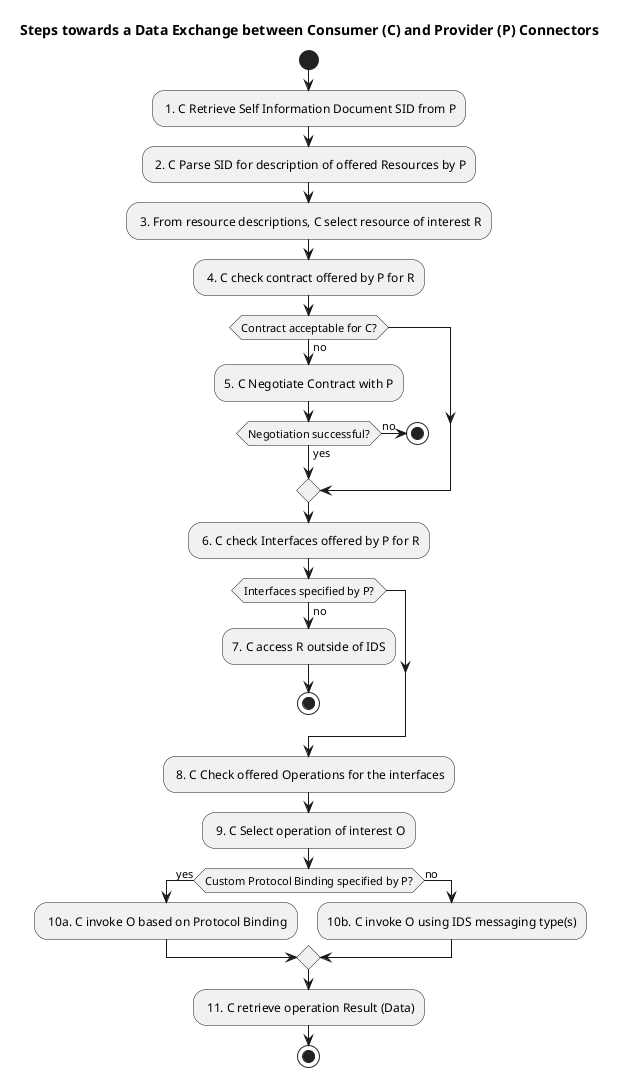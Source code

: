 @startuml

start

title Steps towards a Data Exchange between Consumer (C) and Provider (P) Connectors

: 1. C Retrieve Self Information Document SID from P;
: 2. C Parse SID for description of offered Resources by P;
: 3. From resource descriptions, C select resource of interest R;
: 4. C check contract offered by P for R;

if (Contract acceptable for C?) then (no)
    :5. C Negotiate Contract with P;

    if (Negotiation successful?) then (yes)
        else (no)
            stop
    endif
endif

: 6. C check Interfaces offered by P for R;

if (Interfaces specified by P?) then (no)
    :7. C access R outside of IDS;
    stop
endif

: 8. C Check offered Operations for the interfaces;
: 9. C Select operation of interest O;

if (Custom Protocol Binding specified by P?) then (yes)
    : 10a. C invoke O based on Protocol Binding;

    else (no)
    :10b. C invoke O using IDS messaging type(s);
endif

: 11. C retrieve operation Result (Data);

stop

@enduml